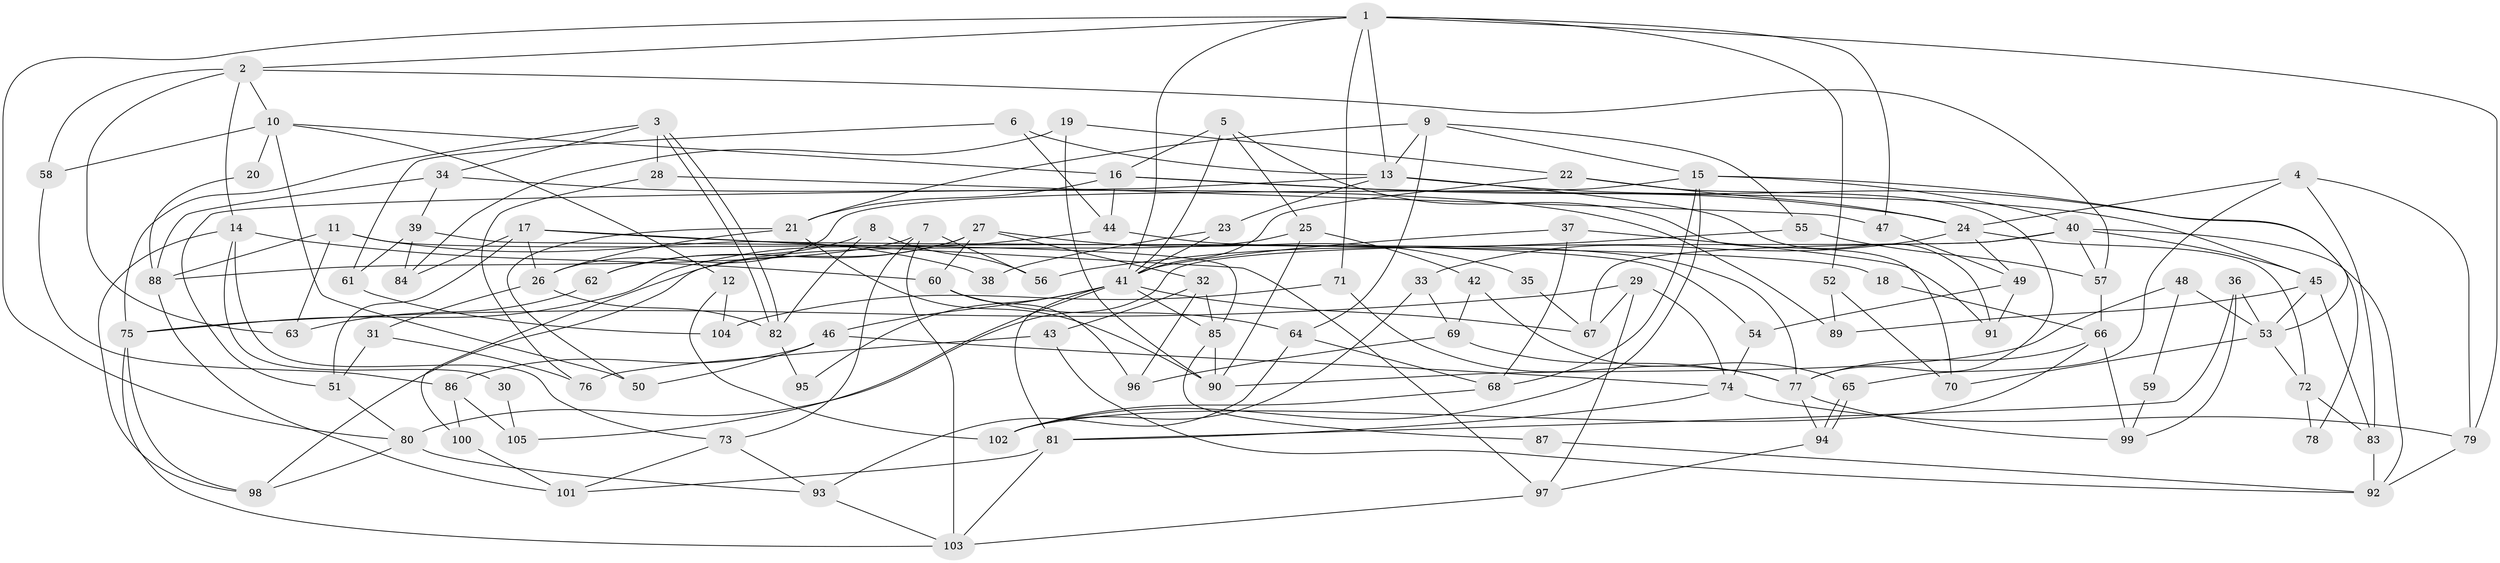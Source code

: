 // coarse degree distribution, {6: 0.078125, 5: 0.296875, 7: 0.109375, 3: 0.125, 8: 0.0625, 4: 0.265625, 2: 0.03125, 17: 0.015625, 9: 0.015625}
// Generated by graph-tools (version 1.1) at 2025/37/03/04/25 23:37:08]
// undirected, 105 vertices, 210 edges
graph export_dot {
  node [color=gray90,style=filled];
  1;
  2;
  3;
  4;
  5;
  6;
  7;
  8;
  9;
  10;
  11;
  12;
  13;
  14;
  15;
  16;
  17;
  18;
  19;
  20;
  21;
  22;
  23;
  24;
  25;
  26;
  27;
  28;
  29;
  30;
  31;
  32;
  33;
  34;
  35;
  36;
  37;
  38;
  39;
  40;
  41;
  42;
  43;
  44;
  45;
  46;
  47;
  48;
  49;
  50;
  51;
  52;
  53;
  54;
  55;
  56;
  57;
  58;
  59;
  60;
  61;
  62;
  63;
  64;
  65;
  66;
  67;
  68;
  69;
  70;
  71;
  72;
  73;
  74;
  75;
  76;
  77;
  78;
  79;
  80;
  81;
  82;
  83;
  84;
  85;
  86;
  87;
  88;
  89;
  90;
  91;
  92;
  93;
  94;
  95;
  96;
  97;
  98;
  99;
  100;
  101;
  102;
  103;
  104;
  105;
  1 -- 2;
  1 -- 80;
  1 -- 13;
  1 -- 41;
  1 -- 47;
  1 -- 52;
  1 -- 71;
  1 -- 79;
  2 -- 58;
  2 -- 14;
  2 -- 10;
  2 -- 57;
  2 -- 63;
  3 -- 82;
  3 -- 82;
  3 -- 28;
  3 -- 34;
  3 -- 75;
  4 -- 83;
  4 -- 79;
  4 -- 24;
  4 -- 65;
  5 -- 70;
  5 -- 41;
  5 -- 16;
  5 -- 25;
  6 -- 44;
  6 -- 13;
  6 -- 61;
  7 -- 103;
  7 -- 56;
  7 -- 73;
  7 -- 88;
  8 -- 82;
  8 -- 62;
  8 -- 56;
  9 -- 15;
  9 -- 21;
  9 -- 13;
  9 -- 55;
  9 -- 64;
  10 -- 50;
  10 -- 12;
  10 -- 16;
  10 -- 20;
  10 -- 58;
  11 -- 88;
  11 -- 54;
  11 -- 38;
  11 -- 63;
  12 -- 104;
  12 -- 102;
  13 -- 23;
  13 -- 51;
  13 -- 78;
  13 -- 91;
  14 -- 73;
  14 -- 98;
  14 -- 30;
  14 -- 60;
  15 -- 68;
  15 -- 102;
  15 -- 26;
  15 -- 40;
  15 -- 53;
  16 -- 21;
  16 -- 24;
  16 -- 44;
  16 -- 45;
  17 -- 97;
  17 -- 26;
  17 -- 18;
  17 -- 51;
  17 -- 84;
  18 -- 66;
  19 -- 90;
  19 -- 22;
  19 -- 84;
  20 -- 88;
  21 -- 90;
  21 -- 26;
  21 -- 50;
  22 -- 77;
  22 -- 24;
  22 -- 41;
  23 -- 41;
  23 -- 38;
  24 -- 33;
  24 -- 49;
  24 -- 72;
  25 -- 42;
  25 -- 90;
  25 -- 98;
  26 -- 31;
  26 -- 82;
  27 -- 60;
  27 -- 32;
  27 -- 35;
  27 -- 62;
  27 -- 100;
  28 -- 76;
  28 -- 47;
  29 -- 75;
  29 -- 67;
  29 -- 74;
  29 -- 97;
  30 -- 105;
  31 -- 51;
  31 -- 76;
  32 -- 96;
  32 -- 85;
  32 -- 43;
  33 -- 102;
  33 -- 69;
  34 -- 88;
  34 -- 39;
  34 -- 89;
  35 -- 67;
  36 -- 53;
  36 -- 81;
  36 -- 99;
  37 -- 41;
  37 -- 68;
  37 -- 91;
  39 -- 84;
  39 -- 61;
  39 -- 85;
  40 -- 80;
  40 -- 45;
  40 -- 57;
  40 -- 67;
  40 -- 92;
  41 -- 46;
  41 -- 67;
  41 -- 81;
  41 -- 85;
  41 -- 95;
  41 -- 105;
  42 -- 65;
  42 -- 69;
  43 -- 92;
  43 -- 76;
  44 -- 75;
  44 -- 77;
  45 -- 53;
  45 -- 83;
  45 -- 89;
  46 -- 74;
  46 -- 50;
  46 -- 86;
  47 -- 49;
  48 -- 90;
  48 -- 53;
  48 -- 59;
  49 -- 91;
  49 -- 54;
  51 -- 80;
  52 -- 89;
  52 -- 70;
  53 -- 70;
  53 -- 72;
  54 -- 74;
  55 -- 57;
  55 -- 56;
  57 -- 66;
  58 -- 86;
  59 -- 99;
  60 -- 64;
  60 -- 96;
  61 -- 104;
  62 -- 63;
  64 -- 93;
  64 -- 68;
  65 -- 94;
  65 -- 94;
  66 -- 99;
  66 -- 77;
  66 -- 102;
  68 -- 102;
  69 -- 77;
  69 -- 96;
  71 -- 77;
  71 -- 104;
  72 -- 78;
  72 -- 83;
  73 -- 93;
  73 -- 101;
  74 -- 79;
  74 -- 81;
  75 -- 103;
  75 -- 98;
  77 -- 94;
  77 -- 99;
  79 -- 92;
  80 -- 98;
  80 -- 93;
  81 -- 101;
  81 -- 103;
  82 -- 95;
  83 -- 92;
  85 -- 87;
  85 -- 90;
  86 -- 100;
  86 -- 105;
  87 -- 92;
  88 -- 101;
  93 -- 103;
  94 -- 97;
  97 -- 103;
  100 -- 101;
}
